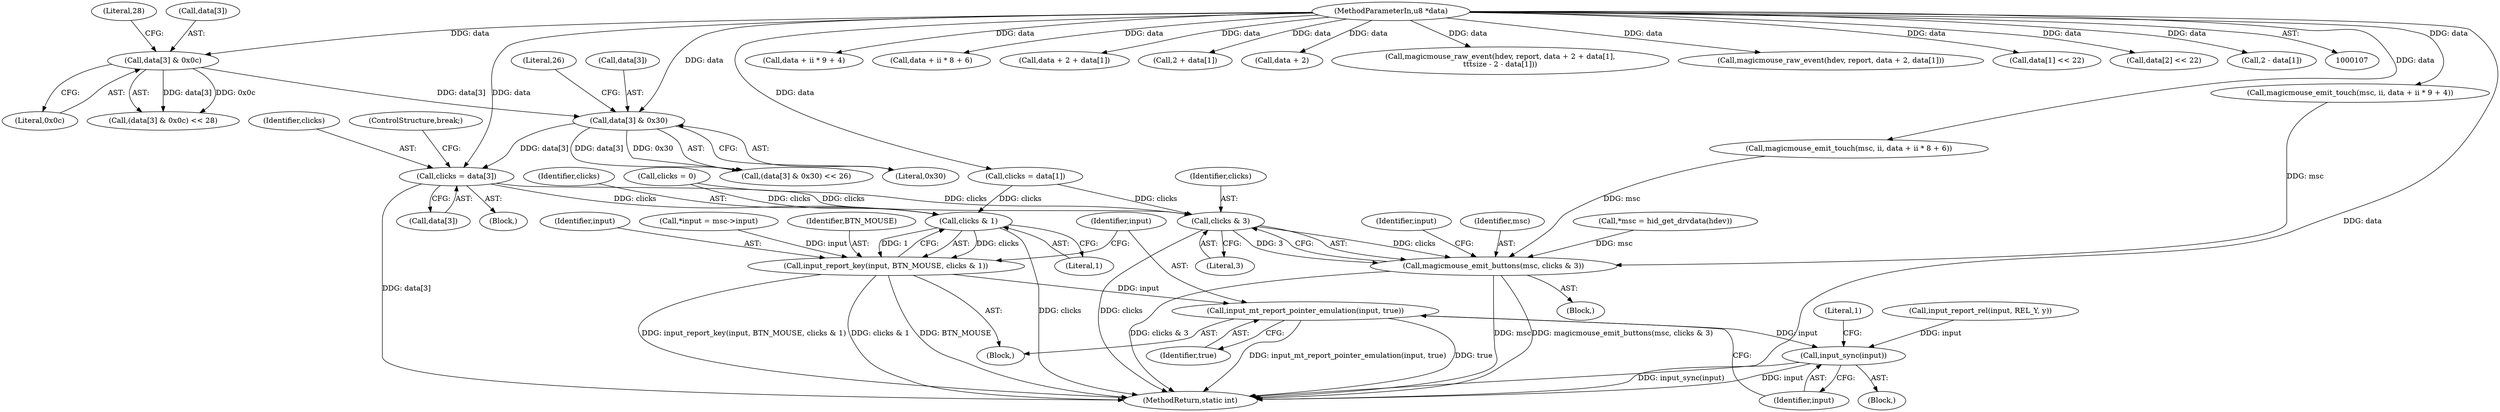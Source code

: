 digraph "0_linux_c54def7bd64d7c0b6993336abcffb8444795bf38@array" {
"1000301" [label="(Call,clicks = data[3])"];
"1000289" [label="(Call,data[3] & 0x30)"];
"1000270" [label="(Call,data[3] & 0x0c)"];
"1000110" [label="(MethodParameterIn,u8 *data)"];
"1000349" [label="(Call,clicks & 3)"];
"1000347" [label="(Call,magicmouse_emit_buttons(msc, clicks & 3))"];
"1000365" [label="(Call,clicks & 1)"];
"1000362" [label="(Call,input_report_key(input, BTN_MOUSE, clicks & 1))"];
"1000368" [label="(Call,input_mt_report_pointer_emulation(input, true))"];
"1000371" [label="(Call,input_sync(input))"];
"1000142" [label="(Block,)"];
"1000306" [label="(ControlStructure,break;)"];
"1000368" [label="(Call,input_mt_report_pointer_emulation(input, true))"];
"1000269" [label="(Call,(data[3] & 0x0c) << 28)"];
"1000371" [label="(Call,input_sync(input))"];
"1000372" [label="(Identifier,input)"];
"1000190" [label="(Call,magicmouse_emit_touch(msc, ii, data + ii * 9 + 4))"];
"1000274" [label="(Literal,0x0c)"];
"1000351" [label="(Literal,3)"];
"1000369" [label="(Identifier,input)"];
"1000110" [label="(MethodParameterIn,u8 *data)"];
"1000193" [label="(Call,data + ii * 9 + 4)"];
"1000112" [label="(Block,)"];
"1000275" [label="(Literal,28)"];
"1000256" [label="(Call,data + ii * 8 + 6)"];
"1000362" [label="(Call,input_report_key(input, BTN_MOUSE, clicks & 1))"];
"1000365" [label="(Call,clicks & 1)"];
"1000253" [label="(Call,magicmouse_emit_touch(msc, ii, data + ii * 8 + 6))"];
"1000119" [label="(Call,*input = msc->input)"];
"1000361" [label="(Block,)"];
"1000302" [label="(Identifier,clicks)"];
"1000294" [label="(Literal,26)"];
"1000320" [label="(Call,data + 2 + data[1])"];
"1000293" [label="(Literal,0x30)"];
"1000367" [label="(Literal,1)"];
"1000301" [label="(Call,clicks = data[3])"];
"1000271" [label="(Call,data[3])"];
"1000322" [label="(Call,2 + data[1])"];
"1000346" [label="(Block,)"];
"1000364" [label="(Identifier,BTN_MOUSE)"];
"1000311" [label="(Call,data + 2)"];
"1000270" [label="(Call,data[3] & 0x0c)"];
"1000366" [label="(Identifier,clicks)"];
"1000317" [label="(Call,magicmouse_raw_event(hdev, report, data + 2 + data[1],\n\t\t\tsize - 2 - data[1]))"];
"1000353" [label="(Identifier,input)"];
"1000200" [label="(Call,clicks = data[1])"];
"1000308" [label="(Call,magicmouse_raw_event(hdev, report, data + 2, data[1]))"];
"1000348" [label="(Identifier,msc)"];
"1000374" [label="(Literal,1)"];
"1000288" [label="(Call,(data[3] & 0x30) << 26)"];
"1000276" [label="(Call,data[1] << 22)"];
"1000295" [label="(Call,data[2] << 22)"];
"1000289" [label="(Call,data[3] & 0x30)"];
"1000290" [label="(Call,data[3])"];
"1000363" [label="(Identifier,input)"];
"1000329" [label="(Call,2 - data[1])"];
"1000356" [label="(Call,input_report_rel(input, REL_Y, y))"];
"1000370" [label="(Identifier,true)"];
"1000114" [label="(Call,*msc = hid_get_drvdata(hdev))"];
"1000303" [label="(Call,data[3])"];
"1000350" [label="(Identifier,clicks)"];
"1000375" [label="(MethodReturn,static int)"];
"1000347" [label="(Call,magicmouse_emit_buttons(msc, clicks & 3))"];
"1000349" [label="(Call,clicks & 3)"];
"1000134" [label="(Call,clicks = 0)"];
"1000301" -> "1000142"  [label="AST: "];
"1000301" -> "1000303"  [label="CFG: "];
"1000302" -> "1000301"  [label="AST: "];
"1000303" -> "1000301"  [label="AST: "];
"1000306" -> "1000301"  [label="CFG: "];
"1000301" -> "1000375"  [label="DDG: data[3]"];
"1000289" -> "1000301"  [label="DDG: data[3]"];
"1000110" -> "1000301"  [label="DDG: data"];
"1000301" -> "1000349"  [label="DDG: clicks"];
"1000301" -> "1000365"  [label="DDG: clicks"];
"1000289" -> "1000288"  [label="AST: "];
"1000289" -> "1000293"  [label="CFG: "];
"1000290" -> "1000289"  [label="AST: "];
"1000293" -> "1000289"  [label="AST: "];
"1000294" -> "1000289"  [label="CFG: "];
"1000289" -> "1000288"  [label="DDG: data[3]"];
"1000289" -> "1000288"  [label="DDG: 0x30"];
"1000270" -> "1000289"  [label="DDG: data[3]"];
"1000110" -> "1000289"  [label="DDG: data"];
"1000270" -> "1000269"  [label="AST: "];
"1000270" -> "1000274"  [label="CFG: "];
"1000271" -> "1000270"  [label="AST: "];
"1000274" -> "1000270"  [label="AST: "];
"1000275" -> "1000270"  [label="CFG: "];
"1000270" -> "1000269"  [label="DDG: data[3]"];
"1000270" -> "1000269"  [label="DDG: 0x0c"];
"1000110" -> "1000270"  [label="DDG: data"];
"1000110" -> "1000107"  [label="AST: "];
"1000110" -> "1000375"  [label="DDG: data"];
"1000110" -> "1000190"  [label="DDG: data"];
"1000110" -> "1000193"  [label="DDG: data"];
"1000110" -> "1000200"  [label="DDG: data"];
"1000110" -> "1000253"  [label="DDG: data"];
"1000110" -> "1000256"  [label="DDG: data"];
"1000110" -> "1000276"  [label="DDG: data"];
"1000110" -> "1000295"  [label="DDG: data"];
"1000110" -> "1000308"  [label="DDG: data"];
"1000110" -> "1000311"  [label="DDG: data"];
"1000110" -> "1000317"  [label="DDG: data"];
"1000110" -> "1000320"  [label="DDG: data"];
"1000110" -> "1000322"  [label="DDG: data"];
"1000110" -> "1000329"  [label="DDG: data"];
"1000349" -> "1000347"  [label="AST: "];
"1000349" -> "1000351"  [label="CFG: "];
"1000350" -> "1000349"  [label="AST: "];
"1000351" -> "1000349"  [label="AST: "];
"1000347" -> "1000349"  [label="CFG: "];
"1000349" -> "1000375"  [label="DDG: clicks"];
"1000349" -> "1000347"  [label="DDG: clicks"];
"1000349" -> "1000347"  [label="DDG: 3"];
"1000200" -> "1000349"  [label="DDG: clicks"];
"1000134" -> "1000349"  [label="DDG: clicks"];
"1000347" -> "1000346"  [label="AST: "];
"1000348" -> "1000347"  [label="AST: "];
"1000353" -> "1000347"  [label="CFG: "];
"1000347" -> "1000375"  [label="DDG: clicks & 3"];
"1000347" -> "1000375"  [label="DDG: msc"];
"1000347" -> "1000375"  [label="DDG: magicmouse_emit_buttons(msc, clicks & 3)"];
"1000253" -> "1000347"  [label="DDG: msc"];
"1000190" -> "1000347"  [label="DDG: msc"];
"1000114" -> "1000347"  [label="DDG: msc"];
"1000365" -> "1000362"  [label="AST: "];
"1000365" -> "1000367"  [label="CFG: "];
"1000366" -> "1000365"  [label="AST: "];
"1000367" -> "1000365"  [label="AST: "];
"1000362" -> "1000365"  [label="CFG: "];
"1000365" -> "1000375"  [label="DDG: clicks"];
"1000365" -> "1000362"  [label="DDG: clicks"];
"1000365" -> "1000362"  [label="DDG: 1"];
"1000200" -> "1000365"  [label="DDG: clicks"];
"1000134" -> "1000365"  [label="DDG: clicks"];
"1000362" -> "1000361"  [label="AST: "];
"1000363" -> "1000362"  [label="AST: "];
"1000364" -> "1000362"  [label="AST: "];
"1000369" -> "1000362"  [label="CFG: "];
"1000362" -> "1000375"  [label="DDG: clicks & 1"];
"1000362" -> "1000375"  [label="DDG: BTN_MOUSE"];
"1000362" -> "1000375"  [label="DDG: input_report_key(input, BTN_MOUSE, clicks & 1)"];
"1000119" -> "1000362"  [label="DDG: input"];
"1000362" -> "1000368"  [label="DDG: input"];
"1000368" -> "1000361"  [label="AST: "];
"1000368" -> "1000370"  [label="CFG: "];
"1000369" -> "1000368"  [label="AST: "];
"1000370" -> "1000368"  [label="AST: "];
"1000372" -> "1000368"  [label="CFG: "];
"1000368" -> "1000375"  [label="DDG: true"];
"1000368" -> "1000375"  [label="DDG: input_mt_report_pointer_emulation(input, true)"];
"1000368" -> "1000371"  [label="DDG: input"];
"1000371" -> "1000112"  [label="AST: "];
"1000371" -> "1000372"  [label="CFG: "];
"1000372" -> "1000371"  [label="AST: "];
"1000374" -> "1000371"  [label="CFG: "];
"1000371" -> "1000375"  [label="DDG: input"];
"1000371" -> "1000375"  [label="DDG: input_sync(input)"];
"1000356" -> "1000371"  [label="DDG: input"];
}
